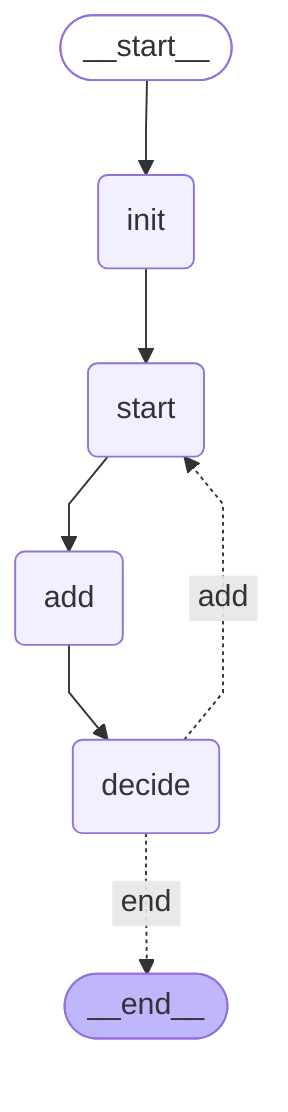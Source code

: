 ---
config:
  flowchart:
    curve: linear
---
graph TD;
	__start__([<p>__start__</p>]):::first
	init(init)
	start(start)
	add(add)
	decide(decide)
	__end__([<p>__end__</p>]):::last
	__start__ --> init;
	add --> decide;
	decide -. &nbsp;end&nbsp; .-> __end__;
	decide -. &nbsp;add&nbsp; .-> start;
	init --> start;
	start --> add;
	classDef default fill:#f2f0ff,line-height:1.2
	classDef first fill-opacity:0
	classDef last fill:#bfb6fc